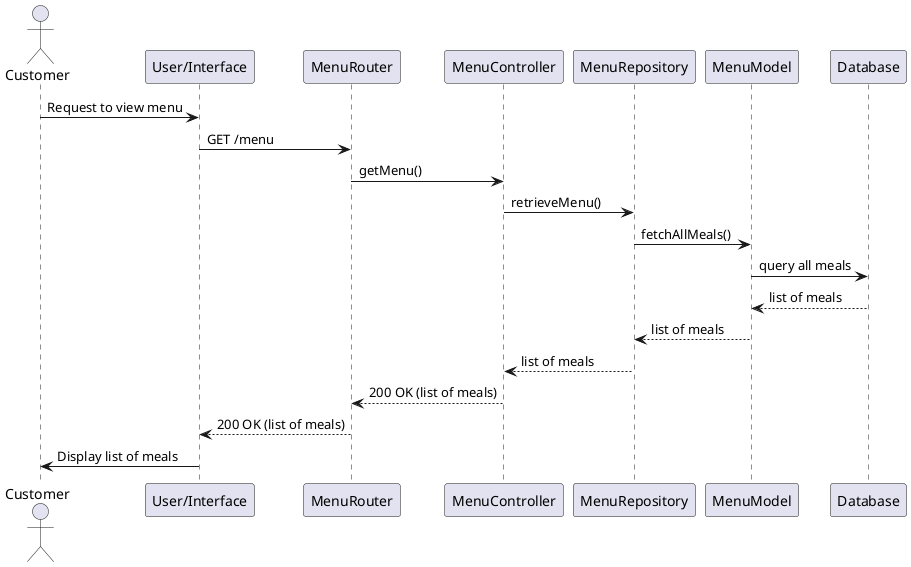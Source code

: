 @startuml
actor Customer
participant "User/Interface" as UI
participant "MenuRouter" as Router
participant "MenuController" as Controller
participant "MenuRepository" as Repository
participant "MenuModel" as MenuModel
participant "Database" as DB

Customer -> UI: Request to view menu
UI -> Router: GET /menu
Router -> Controller: getMenu()
Controller -> Repository: retrieveMenu()

Repository -> MenuModel: fetchAllMeals()
MenuModel -> DB: query all meals
DB --> MenuModel: list of meals
MenuModel --> Repository: list of meals
Repository --> Controller: list of meals
Controller --> Router: 200 OK (list of meals)
Router --> UI: 200 OK (list of meals)
UI -> Customer: Display list of meals
@enduml

